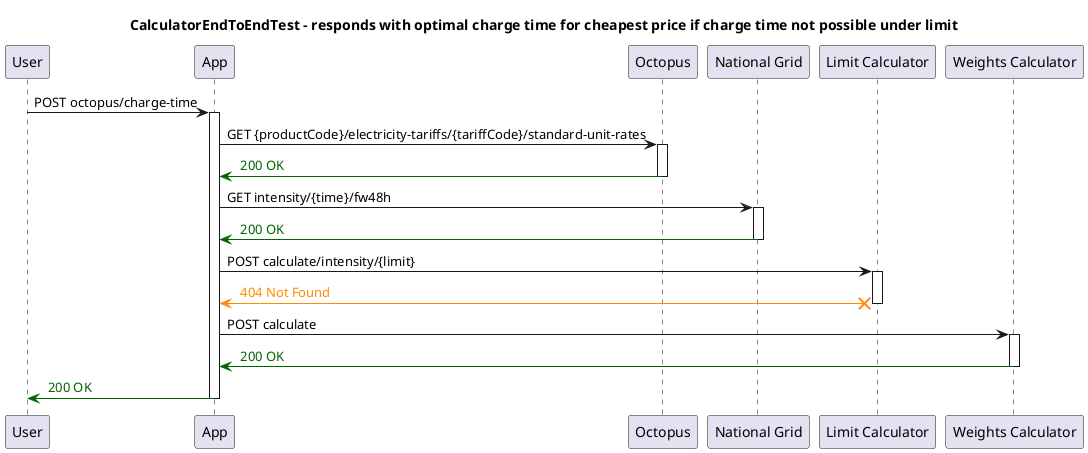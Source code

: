 @startuml
title CalculatorEndToEndTest - responds with optimal charge time for cheapest price if charge time not possible under limit
participant "User"
participant "App"
participant "Octopus"
participant "National Grid"
participant "Limit Calculator"
participant "Weights Calculator"
"User" -> "App": POST octopus/charge-time
activate "App"
"App" -> "Octopus": GET {productCode}/electricity-tariffs/{tariffCode}/standard-unit-rates
activate "Octopus"

"Octopus" -[#DarkGreen]> "App": <color:DarkGreen> 200 OK
deactivate "Octopus"
"App" -> "National Grid": GET intensity/{time}/fw48h
activate "National Grid"

"National Grid" -[#DarkGreen]> "App": <color:DarkGreen> 200 OK
deactivate "National Grid"
"App" -> "Limit Calculator": POST calculate/intensity/{limit}
activate "Limit Calculator"

"Limit Calculator" X-[#DarkOrange]> "App": <color:DarkOrange> 404 Not Found
deactivate "Limit Calculator"
"App" -> "Weights Calculator": POST calculate
activate "Weights Calculator"

"Weights Calculator" -[#DarkGreen]> "App": <color:DarkGreen> 200 OK
deactivate "Weights Calculator"
"App" -[#DarkGreen]> "User": <color:DarkGreen> 200 OK
deactivate "App"
@enduml